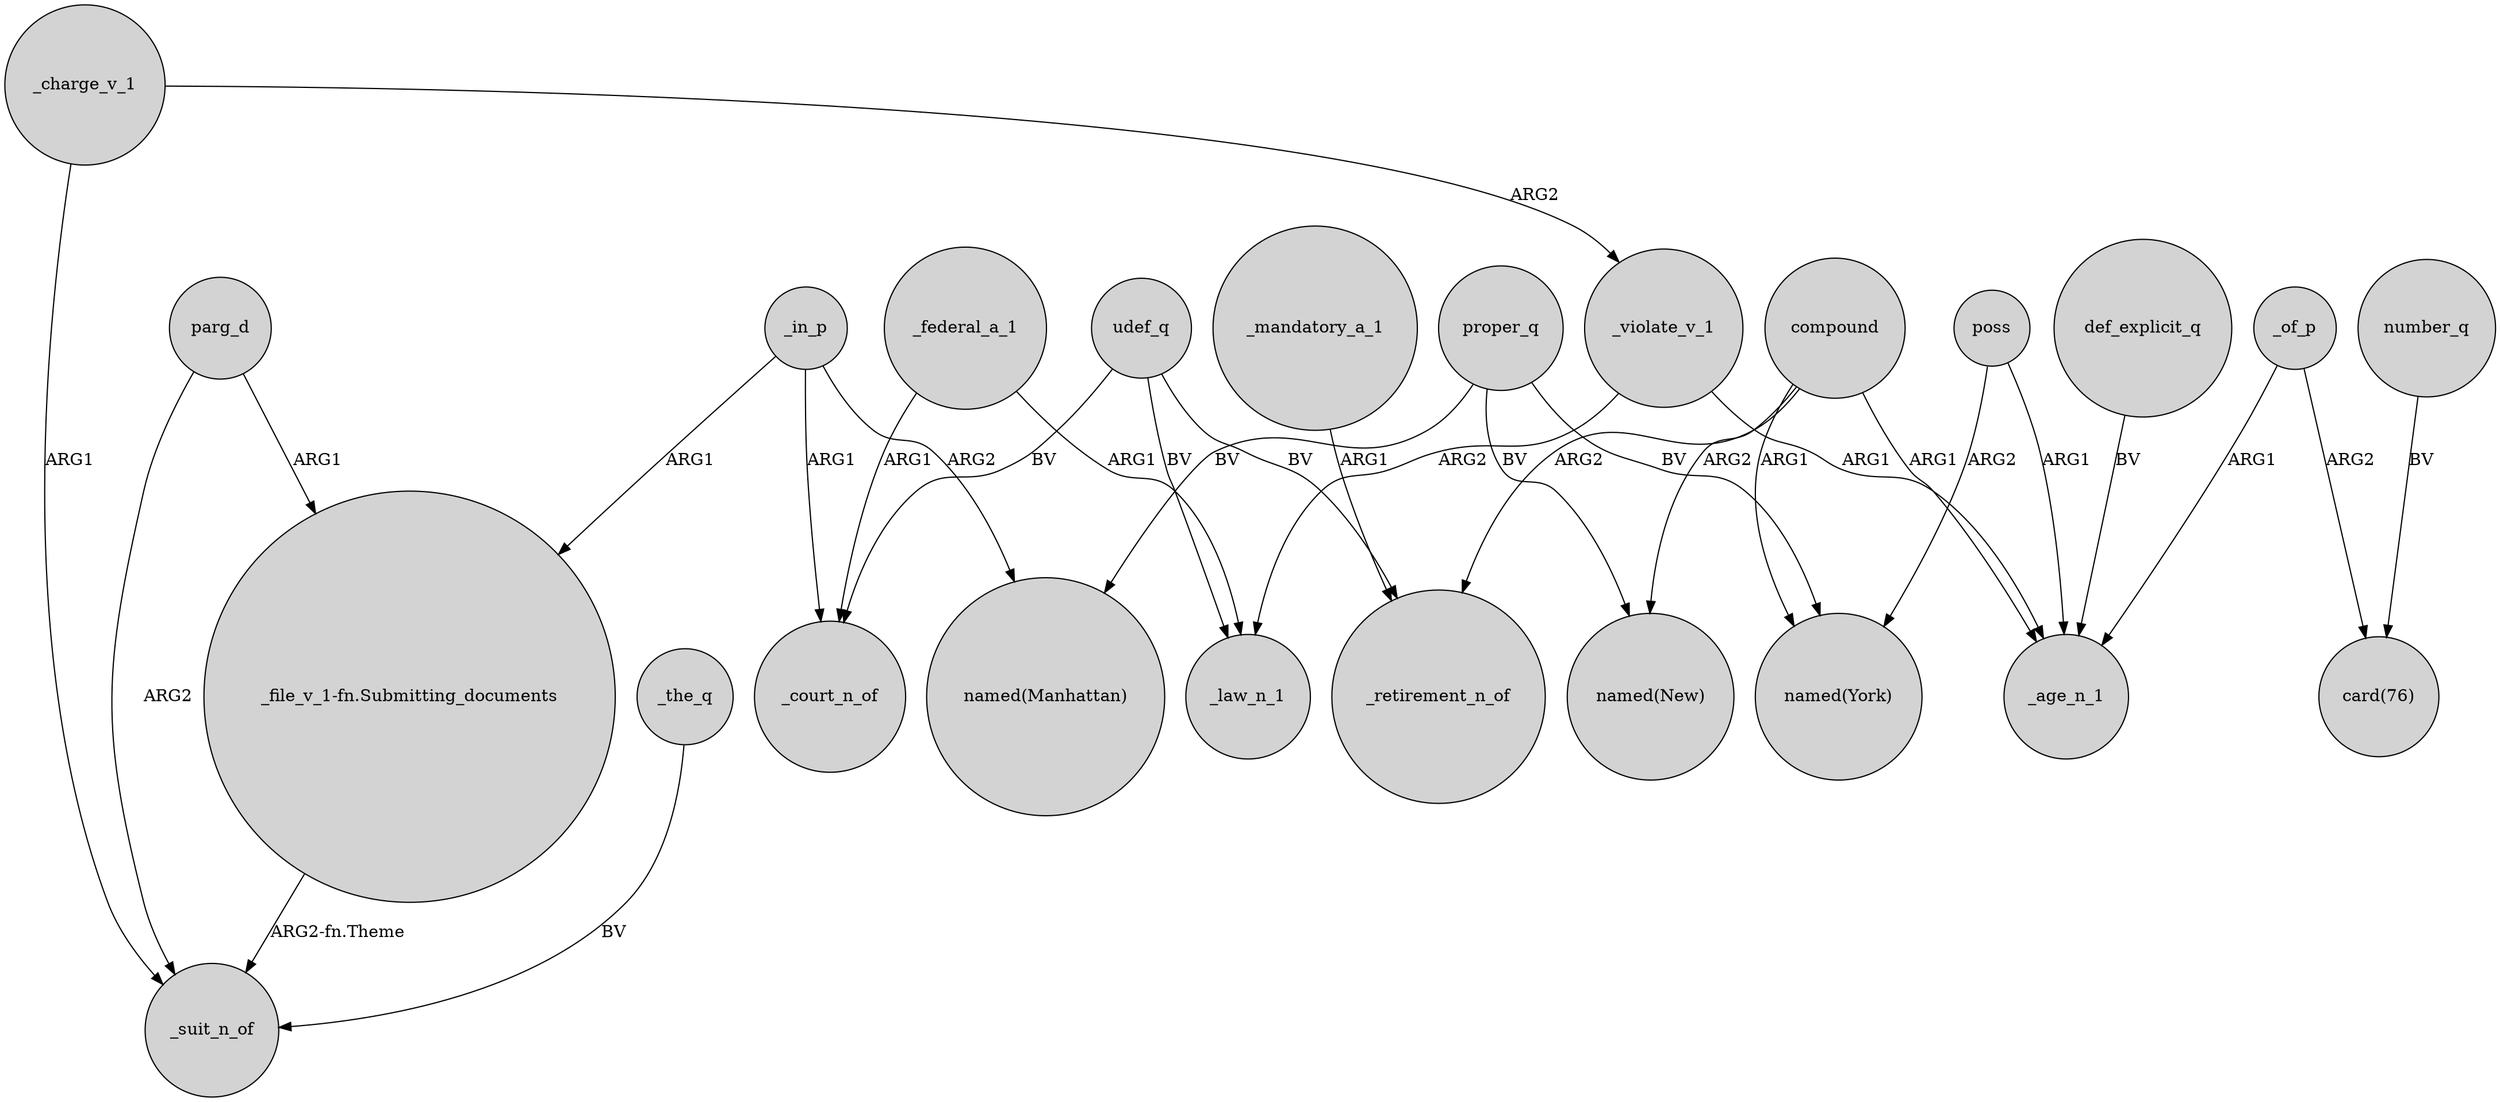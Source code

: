 digraph {
	node [shape=circle style=filled]
	_charge_v_1 -> _suit_n_of [label=ARG1]
	compound -> "named(New)" [label=ARG2]
	proper_q -> "named(New)" [label=BV]
	_violate_v_1 -> _age_n_1 [label=ARG1]
	udef_q -> _court_n_of [label=BV]
	_the_q -> _suit_n_of [label=BV]
	parg_d -> "_file_v_1-fn.Submitting_documents" [label=ARG1]
	udef_q -> _law_n_1 [label=BV]
	"_file_v_1-fn.Submitting_documents" -> _suit_n_of [label="ARG2-fn.Theme"]
	proper_q -> "named(Manhattan)" [label=BV]
	number_q -> "card(76)" [label=BV]
	_in_p -> "_file_v_1-fn.Submitting_documents" [label=ARG1]
	def_explicit_q -> _age_n_1 [label=BV]
	poss -> "named(York)" [label=ARG2]
	parg_d -> _suit_n_of [label=ARG2]
	compound -> _age_n_1 [label=ARG1]
	udef_q -> _retirement_n_of [label=BV]
	_mandatory_a_1 -> _retirement_n_of [label=ARG1]
	_of_p -> "card(76)" [label=ARG2]
	_violate_v_1 -> _law_n_1 [label=ARG2]
	compound -> "named(York)" [label=ARG1]
	poss -> _age_n_1 [label=ARG1]
	compound -> _retirement_n_of [label=ARG2]
	_charge_v_1 -> _violate_v_1 [label=ARG2]
	_in_p -> "named(Manhattan)" [label=ARG2]
	_of_p -> _age_n_1 [label=ARG1]
	_in_p -> _court_n_of [label=ARG1]
	_federal_a_1 -> _law_n_1 [label=ARG1]
	_federal_a_1 -> _court_n_of [label=ARG1]
	proper_q -> "named(York)" [label=BV]
}
